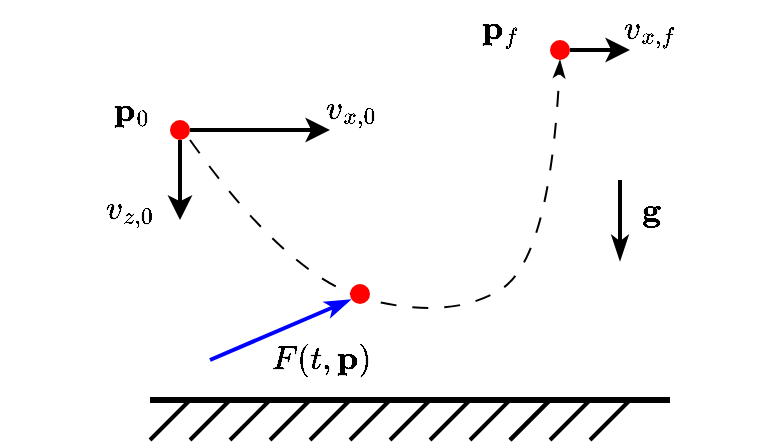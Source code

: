 <mxfile scale="2" border="0">
    <diagram id="JHCg7qbhgKK5PLG30DL5" name="Page-1">
        <mxGraphModel dx="526" dy="309" grid="1" gridSize="10" guides="1" tooltips="1" connect="1" arrows="1" fold="1" page="1" pageScale="1" pageWidth="850" pageHeight="1100" math="1" shadow="0">
            <root>
                <mxCell id="0"/>
                <mxCell id="1" parent="0"/>
                <mxCell id="5" style="edgeStyle=none;html=1;strokeWidth=2;" parent="1" source="2" edge="1">
                    <mxGeometry relative="1" as="geometry">
                        <mxPoint x="280" y="125" as="targetPoint"/>
                    </mxGeometry>
                </mxCell>
                <mxCell id="6" style="edgeStyle=none;html=1;strokeWidth=2;" parent="1" source="2" edge="1">
                    <mxGeometry relative="1" as="geometry">
                        <mxPoint x="205" y="170" as="targetPoint"/>
                    </mxGeometry>
                </mxCell>
                <mxCell id="2" value="" style="shape=ellipse;fillColor=#FF0000;strokeColor=none;html=1;sketch=0;" parent="1" vertex="1">
                    <mxGeometry x="200" y="120" width="10" height="10" as="geometry"/>
                </mxCell>
                <mxCell id="7" style="edgeStyle=none;html=1;strokeWidth=2;" parent="1" source="3" edge="1">
                    <mxGeometry relative="1" as="geometry">
                        <mxPoint x="430" y="85" as="targetPoint"/>
                    </mxGeometry>
                </mxCell>
                <mxCell id="3" value="" style="shape=ellipse;fillColor=#FF0000;strokeColor=none;html=1;sketch=0;" parent="1" vertex="1">
                    <mxGeometry x="390" y="80" width="10" height="10" as="geometry"/>
                </mxCell>
                <mxCell id="4" value="" style="curved=1;endArrow=classicThin;html=1;entryX=0.5;entryY=1;entryDx=0;entryDy=0;exitX=1;exitY=1;exitDx=0;exitDy=0;endFill=1;dashed=1;dashPattern=8 8;" parent="1" source="2" target="3" edge="1">
                    <mxGeometry width="50" height="50" relative="1" as="geometry">
                        <mxPoint x="340" y="210" as="sourcePoint"/>
                        <mxPoint x="390" y="160" as="targetPoint"/>
                        <Array as="points">
                            <mxPoint x="260" y="200"/>
                            <mxPoint x="340" y="220"/>
                            <mxPoint x="390" y="190"/>
                        </Array>
                    </mxGeometry>
                </mxCell>
                <mxCell id="8" value="" style="edgeStyle=none;orthogonalLoop=1;jettySize=auto;html=1;endArrow=none;endFill=0;strokeWidth=3;" parent="1" edge="1">
                    <mxGeometry width="100" relative="1" as="geometry">
                        <mxPoint x="190" y="260" as="sourcePoint"/>
                        <mxPoint x="450" y="260" as="targetPoint"/>
                        <Array as="points"/>
                    </mxGeometry>
                </mxCell>
                <mxCell id="9" value="" style="edgeStyle=none;orthogonalLoop=1;jettySize=auto;html=1;endArrow=none;endFill=0;strokeWidth=2;" parent="1" edge="1">
                    <mxGeometry width="100" relative="1" as="geometry">
                        <mxPoint x="190" y="280" as="sourcePoint"/>
                        <mxPoint x="210" y="260" as="targetPoint"/>
                        <Array as="points"/>
                    </mxGeometry>
                </mxCell>
                <mxCell id="10" value="" style="edgeStyle=none;orthogonalLoop=1;jettySize=auto;html=1;endArrow=none;endFill=0;strokeWidth=2;" parent="1" edge="1">
                    <mxGeometry width="100" relative="1" as="geometry">
                        <mxPoint x="210" y="280" as="sourcePoint"/>
                        <mxPoint x="230" y="260" as="targetPoint"/>
                        <Array as="points"/>
                    </mxGeometry>
                </mxCell>
                <mxCell id="11" value="" style="edgeStyle=none;orthogonalLoop=1;jettySize=auto;html=1;endArrow=none;endFill=0;strokeWidth=2;" parent="1" edge="1">
                    <mxGeometry width="100" relative="1" as="geometry">
                        <mxPoint x="230" y="280" as="sourcePoint"/>
                        <mxPoint x="250" y="260" as="targetPoint"/>
                        <Array as="points"/>
                    </mxGeometry>
                </mxCell>
                <mxCell id="12" value="" style="edgeStyle=none;orthogonalLoop=1;jettySize=auto;html=1;endArrow=none;endFill=0;strokeWidth=2;" parent="1" edge="1">
                    <mxGeometry width="100" relative="1" as="geometry">
                        <mxPoint x="250" y="280" as="sourcePoint"/>
                        <mxPoint x="270" y="260" as="targetPoint"/>
                        <Array as="points"/>
                    </mxGeometry>
                </mxCell>
                <mxCell id="13" value="" style="edgeStyle=none;orthogonalLoop=1;jettySize=auto;html=1;endArrow=none;endFill=0;strokeWidth=2;" parent="1" edge="1">
                    <mxGeometry width="100" relative="1" as="geometry">
                        <mxPoint x="270" y="280" as="sourcePoint"/>
                        <mxPoint x="290" y="260" as="targetPoint"/>
                        <Array as="points"/>
                    </mxGeometry>
                </mxCell>
                <mxCell id="15" value="" style="edgeStyle=none;orthogonalLoop=1;jettySize=auto;html=1;endArrow=none;endFill=0;strokeWidth=2;" parent="1" edge="1">
                    <mxGeometry width="100" relative="1" as="geometry">
                        <mxPoint x="290" y="280" as="sourcePoint"/>
                        <mxPoint x="310" y="260" as="targetPoint"/>
                        <Array as="points"/>
                    </mxGeometry>
                </mxCell>
                <mxCell id="16" value="" style="edgeStyle=none;orthogonalLoop=1;jettySize=auto;html=1;endArrow=none;endFill=0;strokeWidth=2;" parent="1" edge="1">
                    <mxGeometry width="100" relative="1" as="geometry">
                        <mxPoint x="310" y="280" as="sourcePoint"/>
                        <mxPoint x="330" y="260" as="targetPoint"/>
                        <Array as="points"/>
                    </mxGeometry>
                </mxCell>
                <mxCell id="17" value="" style="edgeStyle=none;orthogonalLoop=1;jettySize=auto;html=1;endArrow=none;endFill=0;strokeWidth=2;" parent="1" edge="1">
                    <mxGeometry width="100" relative="1" as="geometry">
                        <mxPoint x="350" y="280" as="sourcePoint"/>
                        <mxPoint x="370" y="260" as="targetPoint"/>
                        <Array as="points"/>
                    </mxGeometry>
                </mxCell>
                <mxCell id="18" value="" style="edgeStyle=none;orthogonalLoop=1;jettySize=auto;html=1;endArrow=none;endFill=0;strokeWidth=2;" parent="1" edge="1">
                    <mxGeometry width="100" relative="1" as="geometry">
                        <mxPoint x="330" y="280" as="sourcePoint"/>
                        <mxPoint x="350" y="260" as="targetPoint"/>
                        <Array as="points"/>
                    </mxGeometry>
                </mxCell>
                <mxCell id="19" value="" style="edgeStyle=none;orthogonalLoop=1;jettySize=auto;html=1;endArrow=none;endFill=0;strokeWidth=2;" parent="1" edge="1">
                    <mxGeometry width="100" relative="1" as="geometry">
                        <mxPoint x="370" y="280" as="sourcePoint"/>
                        <mxPoint x="390" y="260" as="targetPoint"/>
                        <Array as="points"/>
                    </mxGeometry>
                </mxCell>
                <mxCell id="20" value="" style="edgeStyle=none;orthogonalLoop=1;jettySize=auto;html=1;endArrow=none;endFill=0;strokeWidth=2;" parent="1" edge="1">
                    <mxGeometry width="100" relative="1" as="geometry">
                        <mxPoint x="390" y="280" as="sourcePoint"/>
                        <mxPoint x="410" y="260" as="targetPoint"/>
                        <Array as="points"/>
                    </mxGeometry>
                </mxCell>
                <mxCell id="21" value="" style="edgeStyle=none;orthogonalLoop=1;jettySize=auto;html=1;endArrow=none;endFill=0;strokeWidth=2;" parent="1" edge="1">
                    <mxGeometry width="100" relative="1" as="geometry">
                        <mxPoint x="410" y="280" as="sourcePoint"/>
                        <mxPoint x="430" y="260" as="targetPoint"/>
                        <Array as="points"/>
                    </mxGeometry>
                </mxCell>
                <mxCell id="22" value="" style="edgeStyle=none;orthogonalLoop=1;jettySize=auto;html=1;endArrow=none;endFill=0;strokeWidth=2;" parent="1" edge="1">
                    <mxGeometry width="100" relative="1" as="geometry">
                        <mxPoint x="370" y="280" as="sourcePoint"/>
                        <mxPoint x="390" y="260" as="targetPoint"/>
                        <Array as="points"/>
                    </mxGeometry>
                </mxCell>
                <mxCell id="23" value="" style="shape=ellipse;fillColor=#FF0000;strokeColor=none;html=1;sketch=0;" parent="1" vertex="1">
                    <mxGeometry x="290" y="202" width="10" height="10" as="geometry"/>
                </mxCell>
                <mxCell id="25" value="" style="edgeStyle=none;orthogonalLoop=1;jettySize=auto;html=1;strokeWidth=2;endArrow=classicThin;endFill=1;strokeColor=#0000FF;" parent="1" edge="1">
                    <mxGeometry width="100" relative="1" as="geometry">
                        <mxPoint x="220" y="240" as="sourcePoint"/>
                        <mxPoint x="290" y="210" as="targetPoint"/>
                        <Array as="points"/>
                    </mxGeometry>
                </mxCell>
                <mxCell id="26" value="$$\mathbf{p}_0$$" style="text;html=1;align=center;verticalAlign=middle;resizable=0;points=[];autosize=1;strokeColor=none;fillColor=none;fontSize=14;" parent="1" vertex="1">
                    <mxGeometry x="115" y="100" width="130" height="30" as="geometry"/>
                </mxCell>
                <mxCell id="27" value="$$\mathbf{p}_f$$" style="text;html=1;align=center;verticalAlign=middle;resizable=0;points=[];autosize=1;strokeColor=none;fillColor=none;fontSize=14;" parent="1" vertex="1">
                    <mxGeometry x="300" y="60" width="130" height="30" as="geometry"/>
                </mxCell>
                <mxCell id="28" value="$$v_{x, 0}$$" style="text;html=1;align=center;verticalAlign=middle;resizable=0;points=[];autosize=1;strokeColor=none;fillColor=none;fontSize=14;" parent="1" vertex="1">
                    <mxGeometry x="240" y="100" width="100" height="30" as="geometry"/>
                </mxCell>
                <mxCell id="29" value="$$v_{z, 0}$$" style="text;html=1;align=center;verticalAlign=middle;resizable=0;points=[];autosize=1;strokeColor=none;fillColor=none;fontSize=14;" parent="1" vertex="1">
                    <mxGeometry x="130" y="150" width="100" height="30" as="geometry"/>
                </mxCell>
                <mxCell id="30" value="$$v_{x, f}$$" style="text;html=1;align=center;verticalAlign=middle;resizable=0;points=[];autosize=1;strokeColor=none;fillColor=none;fontSize=14;" parent="1" vertex="1">
                    <mxGeometry x="390" y="60" width="100" height="30" as="geometry"/>
                </mxCell>
                <mxCell id="31" value="$$F(t, \mathbf{p})$$" style="text;html=1;align=center;verticalAlign=middle;resizable=0;points=[];autosize=1;strokeColor=none;fillColor=none;fontSize=14;" parent="1" vertex="1">
                    <mxGeometry x="200" y="225" width="150" height="30" as="geometry"/>
                </mxCell>
                <mxCell id="32" value="" style="edgeStyle=none;orthogonalLoop=1;jettySize=auto;html=1;strokeColor=#000000;strokeWidth=2;fontSize=14;endArrow=classicThin;endFill=1;" parent="1" edge="1">
                    <mxGeometry width="100" relative="1" as="geometry">
                        <mxPoint x="425" y="150" as="sourcePoint"/>
                        <mxPoint x="425" y="190" as="targetPoint"/>
                        <Array as="points"/>
                    </mxGeometry>
                </mxCell>
                <mxCell id="33" value="$$\mathbf{g}$$" style="text;html=1;align=center;verticalAlign=middle;resizable=0;points=[];autosize=1;strokeColor=none;fillColor=none;fontSize=14;" parent="1" vertex="1">
                    <mxGeometry x="380" y="150" width="120" height="30" as="geometry"/>
                </mxCell>
            </root>
        </mxGraphModel>
    </diagram>
</mxfile>